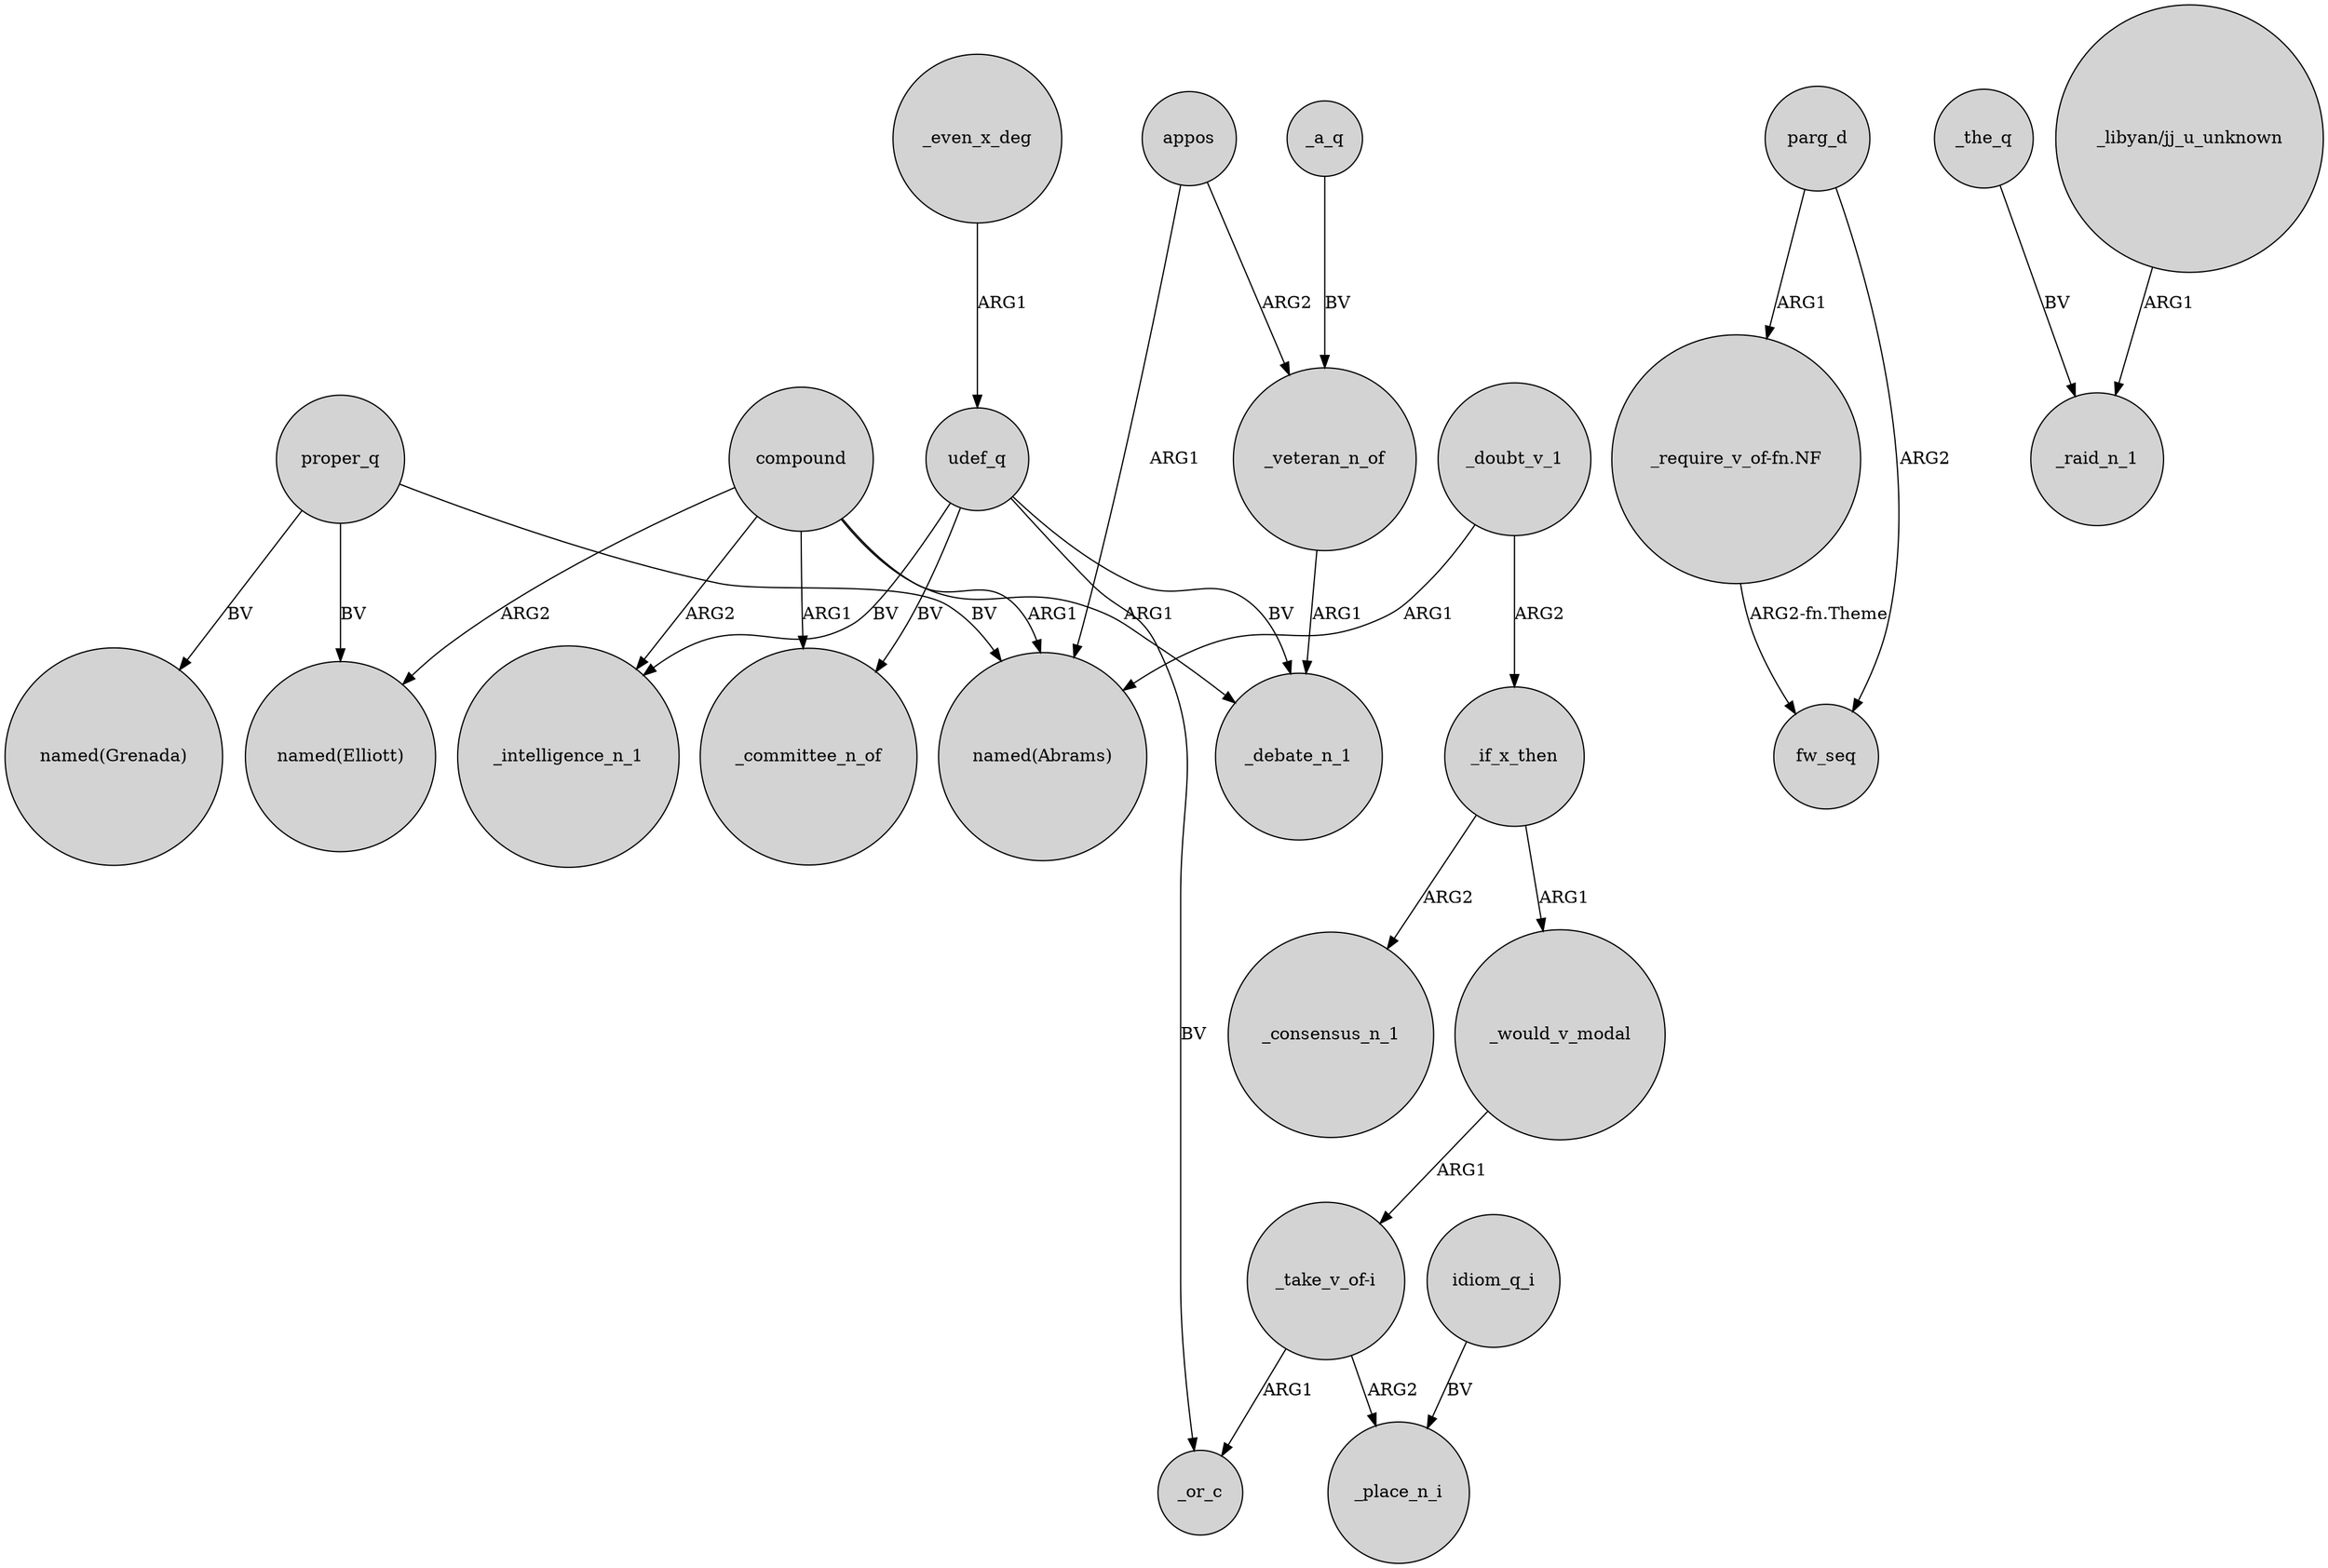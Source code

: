 digraph {
	node [shape=circle style=filled]
	compound -> "named(Elliott)" [label=ARG2]
	compound -> _intelligence_n_1 [label=ARG2]
	"_take_v_of-i" -> _or_c [label=ARG1]
	_doubt_v_1 -> _if_x_then [label=ARG2]
	"_require_v_of-fn.NF" -> fw_seq [label="ARG2-fn.Theme"]
	_a_q -> _veteran_n_of [label=BV]
	compound -> "named(Abrams)" [label=ARG1]
	_even_x_deg -> udef_q [label=ARG1]
	udef_q -> _committee_n_of [label=BV]
	udef_q -> _debate_n_1 [label=BV]
	udef_q -> _or_c [label=BV]
	compound -> _debate_n_1 [label=ARG1]
	idiom_q_i -> _place_n_i [label=BV]
	_doubt_v_1 -> "named(Abrams)" [label=ARG1]
	proper_q -> "named(Abrams)" [label=BV]
	udef_q -> _intelligence_n_1 [label=BV]
	_if_x_then -> _consensus_n_1 [label=ARG2]
	_veteran_n_of -> _debate_n_1 [label=ARG1]
	parg_d -> "_require_v_of-fn.NF" [label=ARG1]
	appos -> _veteran_n_of [label=ARG2]
	_the_q -> _raid_n_1 [label=BV]
	"_take_v_of-i" -> _place_n_i [label=ARG2]
	"_libyan/jj_u_unknown" -> _raid_n_1 [label=ARG1]
	_if_x_then -> _would_v_modal [label=ARG1]
	parg_d -> fw_seq [label=ARG2]
	proper_q -> "named(Elliott)" [label=BV]
	compound -> _committee_n_of [label=ARG1]
	appos -> "named(Abrams)" [label=ARG1]
	_would_v_modal -> "_take_v_of-i" [label=ARG1]
	proper_q -> "named(Grenada)" [label=BV]
}
